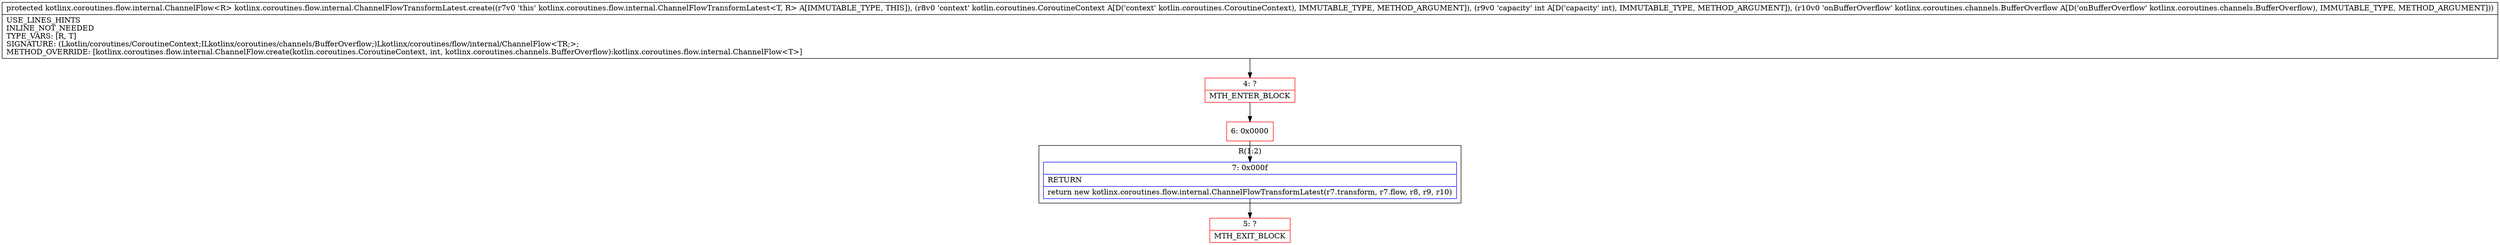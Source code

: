 digraph "CFG forkotlinx.coroutines.flow.internal.ChannelFlowTransformLatest.create(Lkotlin\/coroutines\/CoroutineContext;ILkotlinx\/coroutines\/channels\/BufferOverflow;)Lkotlinx\/coroutines\/flow\/internal\/ChannelFlow;" {
subgraph cluster_Region_119734835 {
label = "R(1:2)";
node [shape=record,color=blue];
Node_7 [shape=record,label="{7\:\ 0x000f|RETURN\l|return new kotlinx.coroutines.flow.internal.ChannelFlowTransformLatest(r7.transform, r7.flow, r8, r9, r10)\l}"];
}
Node_4 [shape=record,color=red,label="{4\:\ ?|MTH_ENTER_BLOCK\l}"];
Node_6 [shape=record,color=red,label="{6\:\ 0x0000}"];
Node_5 [shape=record,color=red,label="{5\:\ ?|MTH_EXIT_BLOCK\l}"];
MethodNode[shape=record,label="{protected kotlinx.coroutines.flow.internal.ChannelFlow\<R\> kotlinx.coroutines.flow.internal.ChannelFlowTransformLatest.create((r7v0 'this' kotlinx.coroutines.flow.internal.ChannelFlowTransformLatest\<T, R\> A[IMMUTABLE_TYPE, THIS]), (r8v0 'context' kotlin.coroutines.CoroutineContext A[D('context' kotlin.coroutines.CoroutineContext), IMMUTABLE_TYPE, METHOD_ARGUMENT]), (r9v0 'capacity' int A[D('capacity' int), IMMUTABLE_TYPE, METHOD_ARGUMENT]), (r10v0 'onBufferOverflow' kotlinx.coroutines.channels.BufferOverflow A[D('onBufferOverflow' kotlinx.coroutines.channels.BufferOverflow), IMMUTABLE_TYPE, METHOD_ARGUMENT]))  | USE_LINES_HINTS\lINLINE_NOT_NEEDED\lTYPE_VARS: [R, T]\lSIGNATURE: (Lkotlin\/coroutines\/CoroutineContext;ILkotlinx\/coroutines\/channels\/BufferOverflow;)Lkotlinx\/coroutines\/flow\/internal\/ChannelFlow\<TR;\>;\lMETHOD_OVERRIDE: [kotlinx.coroutines.flow.internal.ChannelFlow.create(kotlin.coroutines.CoroutineContext, int, kotlinx.coroutines.channels.BufferOverflow):kotlinx.coroutines.flow.internal.ChannelFlow\<T\>]\l}"];
MethodNode -> Node_4;Node_7 -> Node_5;
Node_4 -> Node_6;
Node_6 -> Node_7;
}

